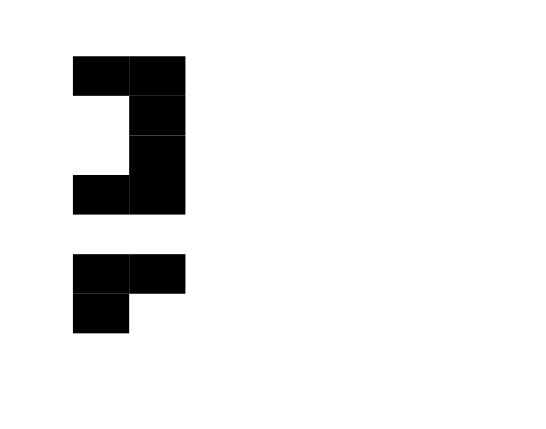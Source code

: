 digraph grafica{

        tbl [

        shape=plaintext

        label=<

        <table border="0" cellborder = "0" cellspacing="0">
<tr><td>    </td><td>    </td><td>    </td><td>    </td><td>    </td><td>    </td><td>    </td><td>    </td><td>    </td><td>    </td></tr>
<tr><td>    </td><td bgcolor="black">     </td><td bgcolor="black">     </td><td>    </td><td>    </td><td>    </td><td>    </td><td>    </td><td>    </td><td>    </td></tr>
<tr><td>    </td><td>    </td><td bgcolor="black">     </td><td>    </td><td>    </td><td>    </td><td>    </td><td>    </td><td>    </td><td>    </td></tr>
<tr><td>    </td><td>    </td><td bgcolor="black">     </td><td>    </td><td>    </td><td>    </td><td>    </td><td>    </td><td>    </td><td>    </td></tr>
<tr><td>    </td><td bgcolor="black">     </td><td bgcolor="black">     </td><td>    </td><td>    </td><td>    </td><td>    </td><td>    </td><td>    </td><td>    </td></tr>
<tr><td>    </td><td>    </td><td>    </td><td>    </td><td>    </td><td>    </td><td>    </td><td>    </td><td>    </td><td>    </td></tr>
<tr><td>    </td><td bgcolor="black">     </td><td bgcolor="black">     </td><td>    </td><td>    </td><td>    </td><td>    </td><td>    </td><td>    </td><td>    </td></tr>
<tr><td>    </td><td bgcolor="black">     </td><td>    </td><td>    </td><td>    </td><td>    </td><td>    </td><td>    </td><td>    </td><td>    </td></tr>
<tr><td>    </td><td>    </td><td>    </td><td>    </td><td>    </td><td>    </td><td>    </td><td>    </td><td>    </td><td>    </td></tr>
<tr><td>    </td><td>    </td><td>    </td><td>    </td><td>    </td><td>    </td><td>    </td><td>    </td><td>    </td><td>    </td></tr></table>
                    >];
                }